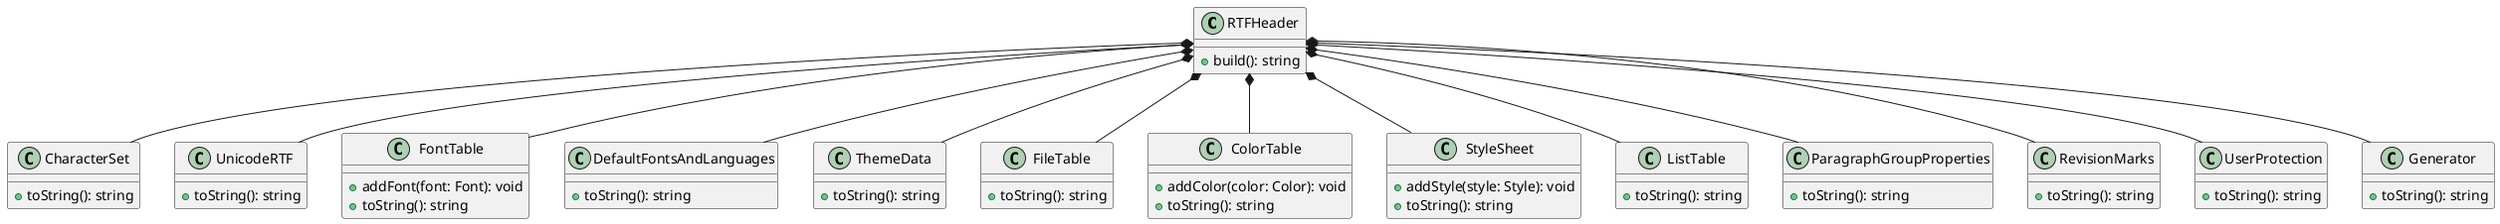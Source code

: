 @startuml

class RTFHeader {
    +build(): string
}

class CharacterSet {
    +toString(): string
}

class UnicodeRTF {
    +toString(): string
}

class FontTable {
    +addFont(font: Font): void
    +toString(): string
}

class DefaultFontsAndLanguages {
    +toString(): string
}

class ThemeData {
    +toString(): string
}

class FileTable {
    +toString(): string
}

class ColorTable {
    +addColor(color: Color): void
    +toString(): string
}

class StyleSheet {
    +addStyle(style: Style): void
    +toString(): string
}

class ListTable {
    +toString(): string
}

class ParagraphGroupProperties {
    +toString(): string
}

class RevisionMarks {
    +toString(): string
}

class UserProtection {
    +toString(): string
}

class Generator {
    +toString(): string
}

RTFHeader *-- CharacterSet
RTFHeader *-- UnicodeRTF
RTFHeader *-- FontTable
RTFHeader *-- DefaultFontsAndLanguages
RTFHeader *-- ThemeData
RTFHeader *-- FileTable
RTFHeader *-- ColorTable
RTFHeader *-- StyleSheet
RTFHeader *-- ListTable
RTFHeader *-- ParagraphGroupProperties
RTFHeader *-- RevisionMarks
RTFHeader *-- UserProtection
RTFHeader *-- Generator

@enduml
